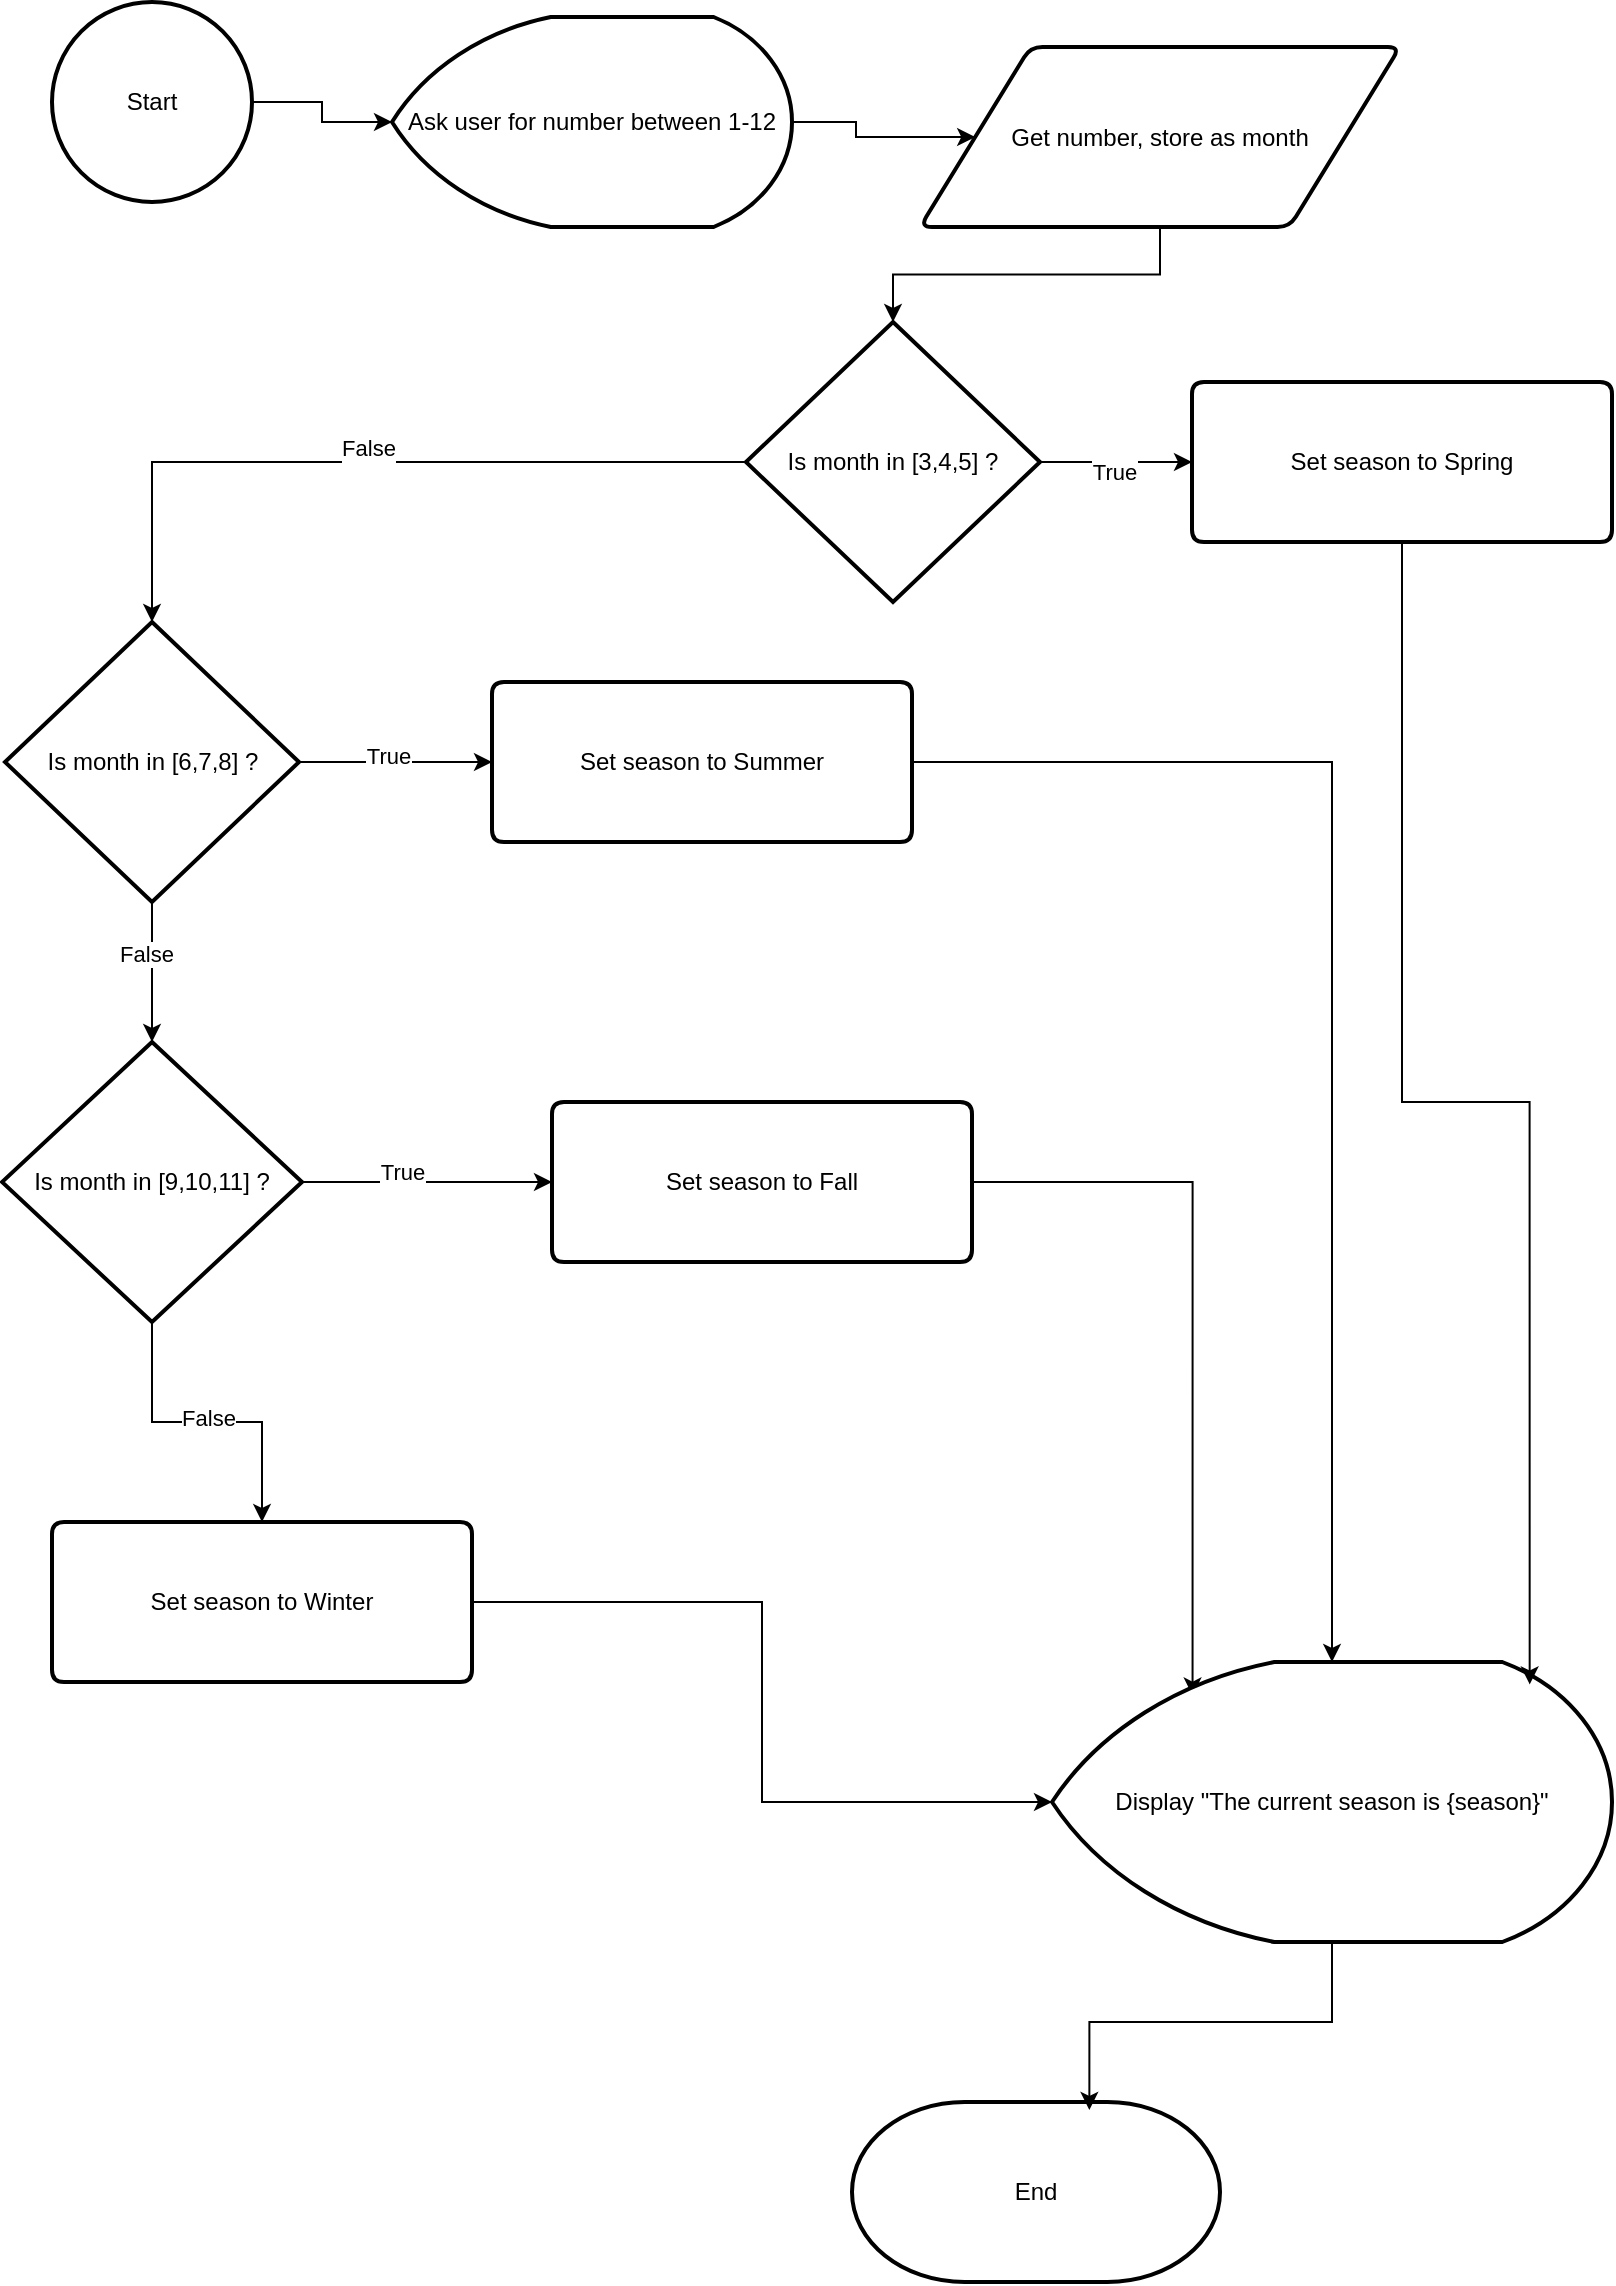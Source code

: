 <mxfile version="26.0.11">
  <diagram id="C5RBs43oDa-KdzZeNtuy" name="Page-1">
    <mxGraphModel dx="1447" dy="1286" grid="1" gridSize="10" guides="1" tooltips="1" connect="1" arrows="1" fold="1" page="1" pageScale="1" pageWidth="827" pageHeight="1169" math="0" shadow="0">
      <root>
        <mxCell id="WIyWlLk6GJQsqaUBKTNV-0" />
        <mxCell id="WIyWlLk6GJQsqaUBKTNV-1" parent="WIyWlLk6GJQsqaUBKTNV-0" />
        <mxCell id="8qKSreufQs_Af0U8BpCK-13" value="" style="edgeStyle=orthogonalEdgeStyle;rounded=0;orthogonalLoop=1;jettySize=auto;html=1;" edge="1" parent="WIyWlLk6GJQsqaUBKTNV-1" source="8qKSreufQs_Af0U8BpCK-0" target="8qKSreufQs_Af0U8BpCK-2">
          <mxGeometry relative="1" as="geometry" />
        </mxCell>
        <mxCell id="8qKSreufQs_Af0U8BpCK-0" value="Start" style="strokeWidth=2;html=1;shape=mxgraph.flowchart.start_2;whiteSpace=wrap;" vertex="1" parent="WIyWlLk6GJQsqaUBKTNV-1">
          <mxGeometry x="30" y="20" width="100" height="100" as="geometry" />
        </mxCell>
        <mxCell id="8qKSreufQs_Af0U8BpCK-1" value="End" style="strokeWidth=2;html=1;shape=mxgraph.flowchart.terminator;whiteSpace=wrap;" vertex="1" parent="WIyWlLk6GJQsqaUBKTNV-1">
          <mxGeometry x="430" y="1070" width="184" height="90" as="geometry" />
        </mxCell>
        <mxCell id="8qKSreufQs_Af0U8BpCK-14" value="" style="edgeStyle=orthogonalEdgeStyle;rounded=0;orthogonalLoop=1;jettySize=auto;html=1;" edge="1" parent="WIyWlLk6GJQsqaUBKTNV-1" source="8qKSreufQs_Af0U8BpCK-2" target="8qKSreufQs_Af0U8BpCK-3">
          <mxGeometry relative="1" as="geometry" />
        </mxCell>
        <mxCell id="8qKSreufQs_Af0U8BpCK-2" value="Ask user for number between 1-12" style="strokeWidth=2;html=1;shape=mxgraph.flowchart.display;whiteSpace=wrap;" vertex="1" parent="WIyWlLk6GJQsqaUBKTNV-1">
          <mxGeometry x="200" y="27.5" width="200" height="105" as="geometry" />
        </mxCell>
        <mxCell id="8qKSreufQs_Af0U8BpCK-15" style="edgeStyle=orthogonalEdgeStyle;rounded=0;orthogonalLoop=1;jettySize=auto;html=1;" edge="1" parent="WIyWlLk6GJQsqaUBKTNV-1" source="8qKSreufQs_Af0U8BpCK-3" target="8qKSreufQs_Af0U8BpCK-4">
          <mxGeometry relative="1" as="geometry" />
        </mxCell>
        <mxCell id="8qKSreufQs_Af0U8BpCK-3" value="Get number, store as month" style="shape=parallelogram;html=1;strokeWidth=2;perimeter=parallelogramPerimeter;whiteSpace=wrap;rounded=1;arcSize=12;size=0.23;" vertex="1" parent="WIyWlLk6GJQsqaUBKTNV-1">
          <mxGeometry x="464" y="42.5" width="240" height="90" as="geometry" />
        </mxCell>
        <mxCell id="8qKSreufQs_Af0U8BpCK-16" style="edgeStyle=orthogonalEdgeStyle;rounded=0;orthogonalLoop=1;jettySize=auto;html=1;entryX=0;entryY=0.5;entryDx=0;entryDy=0;" edge="1" parent="WIyWlLk6GJQsqaUBKTNV-1" source="8qKSreufQs_Af0U8BpCK-4" target="8qKSreufQs_Af0U8BpCK-6">
          <mxGeometry relative="1" as="geometry" />
        </mxCell>
        <mxCell id="8qKSreufQs_Af0U8BpCK-17" value="True" style="edgeLabel;html=1;align=center;verticalAlign=middle;resizable=0;points=[];" vertex="1" connectable="0" parent="8qKSreufQs_Af0U8BpCK-16">
          <mxGeometry x="-0.043" y="-5" relative="1" as="geometry">
            <mxPoint as="offset" />
          </mxGeometry>
        </mxCell>
        <mxCell id="8qKSreufQs_Af0U8BpCK-18" value="False&lt;div&gt;&lt;br&gt;&lt;/div&gt;" style="edgeStyle=orthogonalEdgeStyle;rounded=0;orthogonalLoop=1;jettySize=auto;html=1;" edge="1" parent="WIyWlLk6GJQsqaUBKTNV-1" source="8qKSreufQs_Af0U8BpCK-4" target="8qKSreufQs_Af0U8BpCK-7">
          <mxGeometry relative="1" as="geometry" />
        </mxCell>
        <mxCell id="8qKSreufQs_Af0U8BpCK-4" value="Is month in [3,4,5] ?" style="strokeWidth=2;html=1;shape=mxgraph.flowchart.decision;whiteSpace=wrap;" vertex="1" parent="WIyWlLk6GJQsqaUBKTNV-1">
          <mxGeometry x="377" y="180" width="147" height="140" as="geometry" />
        </mxCell>
        <mxCell id="8qKSreufQs_Af0U8BpCK-6" value="Set season to Spring" style="shape=parallelogram;html=1;strokeWidth=2;perimeter=parallelogramPerimeter;whiteSpace=wrap;rounded=1;arcSize=12;size=0;" vertex="1" parent="WIyWlLk6GJQsqaUBKTNV-1">
          <mxGeometry x="600" y="210" width="210" height="80" as="geometry" />
        </mxCell>
        <mxCell id="8qKSreufQs_Af0U8BpCK-19" value="" style="edgeStyle=orthogonalEdgeStyle;rounded=0;orthogonalLoop=1;jettySize=auto;html=1;" edge="1" parent="WIyWlLk6GJQsqaUBKTNV-1" source="8qKSreufQs_Af0U8BpCK-7" target="8qKSreufQs_Af0U8BpCK-8">
          <mxGeometry relative="1" as="geometry" />
        </mxCell>
        <mxCell id="8qKSreufQs_Af0U8BpCK-21" value="True&lt;div&gt;&lt;br&gt;&lt;/div&gt;" style="edgeLabel;html=1;align=center;verticalAlign=middle;resizable=0;points=[];" vertex="1" connectable="0" parent="8qKSreufQs_Af0U8BpCK-19">
          <mxGeometry x="-0.086" y="-4" relative="1" as="geometry">
            <mxPoint as="offset" />
          </mxGeometry>
        </mxCell>
        <mxCell id="8qKSreufQs_Af0U8BpCK-22" value="" style="edgeStyle=orthogonalEdgeStyle;rounded=0;orthogonalLoop=1;jettySize=auto;html=1;" edge="1" parent="WIyWlLk6GJQsqaUBKTNV-1" source="8qKSreufQs_Af0U8BpCK-7" target="8qKSreufQs_Af0U8BpCK-9">
          <mxGeometry relative="1" as="geometry" />
        </mxCell>
        <mxCell id="8qKSreufQs_Af0U8BpCK-24" value="False" style="edgeLabel;html=1;align=center;verticalAlign=middle;resizable=0;points=[];" vertex="1" connectable="0" parent="8qKSreufQs_Af0U8BpCK-22">
          <mxGeometry x="-0.274" y="-3" relative="1" as="geometry">
            <mxPoint as="offset" />
          </mxGeometry>
        </mxCell>
        <mxCell id="8qKSreufQs_Af0U8BpCK-7" value="Is month in [6,7,8] ?" style="strokeWidth=2;html=1;shape=mxgraph.flowchart.decision;whiteSpace=wrap;" vertex="1" parent="WIyWlLk6GJQsqaUBKTNV-1">
          <mxGeometry x="6.5" y="330" width="147" height="140" as="geometry" />
        </mxCell>
        <mxCell id="8qKSreufQs_Af0U8BpCK-31" style="edgeStyle=orthogonalEdgeStyle;rounded=0;orthogonalLoop=1;jettySize=auto;html=1;" edge="1" parent="WIyWlLk6GJQsqaUBKTNV-1" source="8qKSreufQs_Af0U8BpCK-8" target="8qKSreufQs_Af0U8BpCK-12">
          <mxGeometry relative="1" as="geometry" />
        </mxCell>
        <mxCell id="8qKSreufQs_Af0U8BpCK-8" value="Set season to Summer" style="shape=parallelogram;html=1;strokeWidth=2;perimeter=parallelogramPerimeter;whiteSpace=wrap;rounded=1;arcSize=12;size=0;" vertex="1" parent="WIyWlLk6GJQsqaUBKTNV-1">
          <mxGeometry x="250" y="360" width="210" height="80" as="geometry" />
        </mxCell>
        <mxCell id="8qKSreufQs_Af0U8BpCK-23" value="" style="edgeStyle=orthogonalEdgeStyle;rounded=0;orthogonalLoop=1;jettySize=auto;html=1;" edge="1" parent="WIyWlLk6GJQsqaUBKTNV-1" source="8qKSreufQs_Af0U8BpCK-9" target="8qKSreufQs_Af0U8BpCK-10">
          <mxGeometry relative="1" as="geometry" />
        </mxCell>
        <mxCell id="8qKSreufQs_Af0U8BpCK-25" value="True" style="edgeLabel;html=1;align=center;verticalAlign=middle;resizable=0;points=[];" vertex="1" connectable="0" parent="8qKSreufQs_Af0U8BpCK-23">
          <mxGeometry x="-0.186" y="5" relative="1" as="geometry">
            <mxPoint x="-1" as="offset" />
          </mxGeometry>
        </mxCell>
        <mxCell id="8qKSreufQs_Af0U8BpCK-26" value="" style="edgeStyle=orthogonalEdgeStyle;rounded=0;orthogonalLoop=1;jettySize=auto;html=1;" edge="1" parent="WIyWlLk6GJQsqaUBKTNV-1" source="8qKSreufQs_Af0U8BpCK-9" target="8qKSreufQs_Af0U8BpCK-11">
          <mxGeometry relative="1" as="geometry" />
        </mxCell>
        <mxCell id="8qKSreufQs_Af0U8BpCK-27" value="False" style="edgeLabel;html=1;align=center;verticalAlign=middle;resizable=0;points=[];" vertex="1" connectable="0" parent="8qKSreufQs_Af0U8BpCK-26">
          <mxGeometry x="-0.003" y="2" relative="1" as="geometry">
            <mxPoint as="offset" />
          </mxGeometry>
        </mxCell>
        <mxCell id="8qKSreufQs_Af0U8BpCK-9" value="Is month in [9,10,11] ?" style="strokeWidth=2;html=1;shape=mxgraph.flowchart.decision;whiteSpace=wrap;" vertex="1" parent="WIyWlLk6GJQsqaUBKTNV-1">
          <mxGeometry x="5" y="540" width="150" height="140" as="geometry" />
        </mxCell>
        <mxCell id="8qKSreufQs_Af0U8BpCK-30" style="edgeStyle=orthogonalEdgeStyle;rounded=0;orthogonalLoop=1;jettySize=auto;html=1;entryX=0.251;entryY=0.12;entryDx=0;entryDy=0;entryPerimeter=0;" edge="1" parent="WIyWlLk6GJQsqaUBKTNV-1" source="8qKSreufQs_Af0U8BpCK-10" target="8qKSreufQs_Af0U8BpCK-12">
          <mxGeometry relative="1" as="geometry" />
        </mxCell>
        <mxCell id="8qKSreufQs_Af0U8BpCK-10" value="Set season to Fall" style="shape=parallelogram;html=1;strokeWidth=2;perimeter=parallelogramPerimeter;whiteSpace=wrap;rounded=1;arcSize=12;size=0;" vertex="1" parent="WIyWlLk6GJQsqaUBKTNV-1">
          <mxGeometry x="280" y="570" width="210" height="80" as="geometry" />
        </mxCell>
        <mxCell id="8qKSreufQs_Af0U8BpCK-29" style="edgeStyle=orthogonalEdgeStyle;rounded=0;orthogonalLoop=1;jettySize=auto;html=1;" edge="1" parent="WIyWlLk6GJQsqaUBKTNV-1" source="8qKSreufQs_Af0U8BpCK-11" target="8qKSreufQs_Af0U8BpCK-12">
          <mxGeometry relative="1" as="geometry" />
        </mxCell>
        <mxCell id="8qKSreufQs_Af0U8BpCK-11" value="Set season to Winter" style="shape=parallelogram;html=1;strokeWidth=2;perimeter=parallelogramPerimeter;whiteSpace=wrap;rounded=1;arcSize=12;size=0;" vertex="1" parent="WIyWlLk6GJQsqaUBKTNV-1">
          <mxGeometry x="30" y="780" width="210" height="80" as="geometry" />
        </mxCell>
        <mxCell id="8qKSreufQs_Af0U8BpCK-12" value="Display &quot;The current season is {season}&quot;" style="strokeWidth=2;html=1;shape=mxgraph.flowchart.display;whiteSpace=wrap;" vertex="1" parent="WIyWlLk6GJQsqaUBKTNV-1">
          <mxGeometry x="530" y="850" width="280" height="140" as="geometry" />
        </mxCell>
        <mxCell id="8qKSreufQs_Af0U8BpCK-32" style="edgeStyle=orthogonalEdgeStyle;rounded=0;orthogonalLoop=1;jettySize=auto;html=1;entryX=0.853;entryY=0.08;entryDx=0;entryDy=0;entryPerimeter=0;" edge="1" parent="WIyWlLk6GJQsqaUBKTNV-1" source="8qKSreufQs_Af0U8BpCK-6" target="8qKSreufQs_Af0U8BpCK-12">
          <mxGeometry relative="1" as="geometry" />
        </mxCell>
        <mxCell id="8qKSreufQs_Af0U8BpCK-34" style="edgeStyle=orthogonalEdgeStyle;rounded=0;orthogonalLoop=1;jettySize=auto;html=1;entryX=0.645;entryY=0.044;entryDx=0;entryDy=0;entryPerimeter=0;" edge="1" parent="WIyWlLk6GJQsqaUBKTNV-1" source="8qKSreufQs_Af0U8BpCK-12" target="8qKSreufQs_Af0U8BpCK-1">
          <mxGeometry relative="1" as="geometry" />
        </mxCell>
      </root>
    </mxGraphModel>
  </diagram>
</mxfile>
